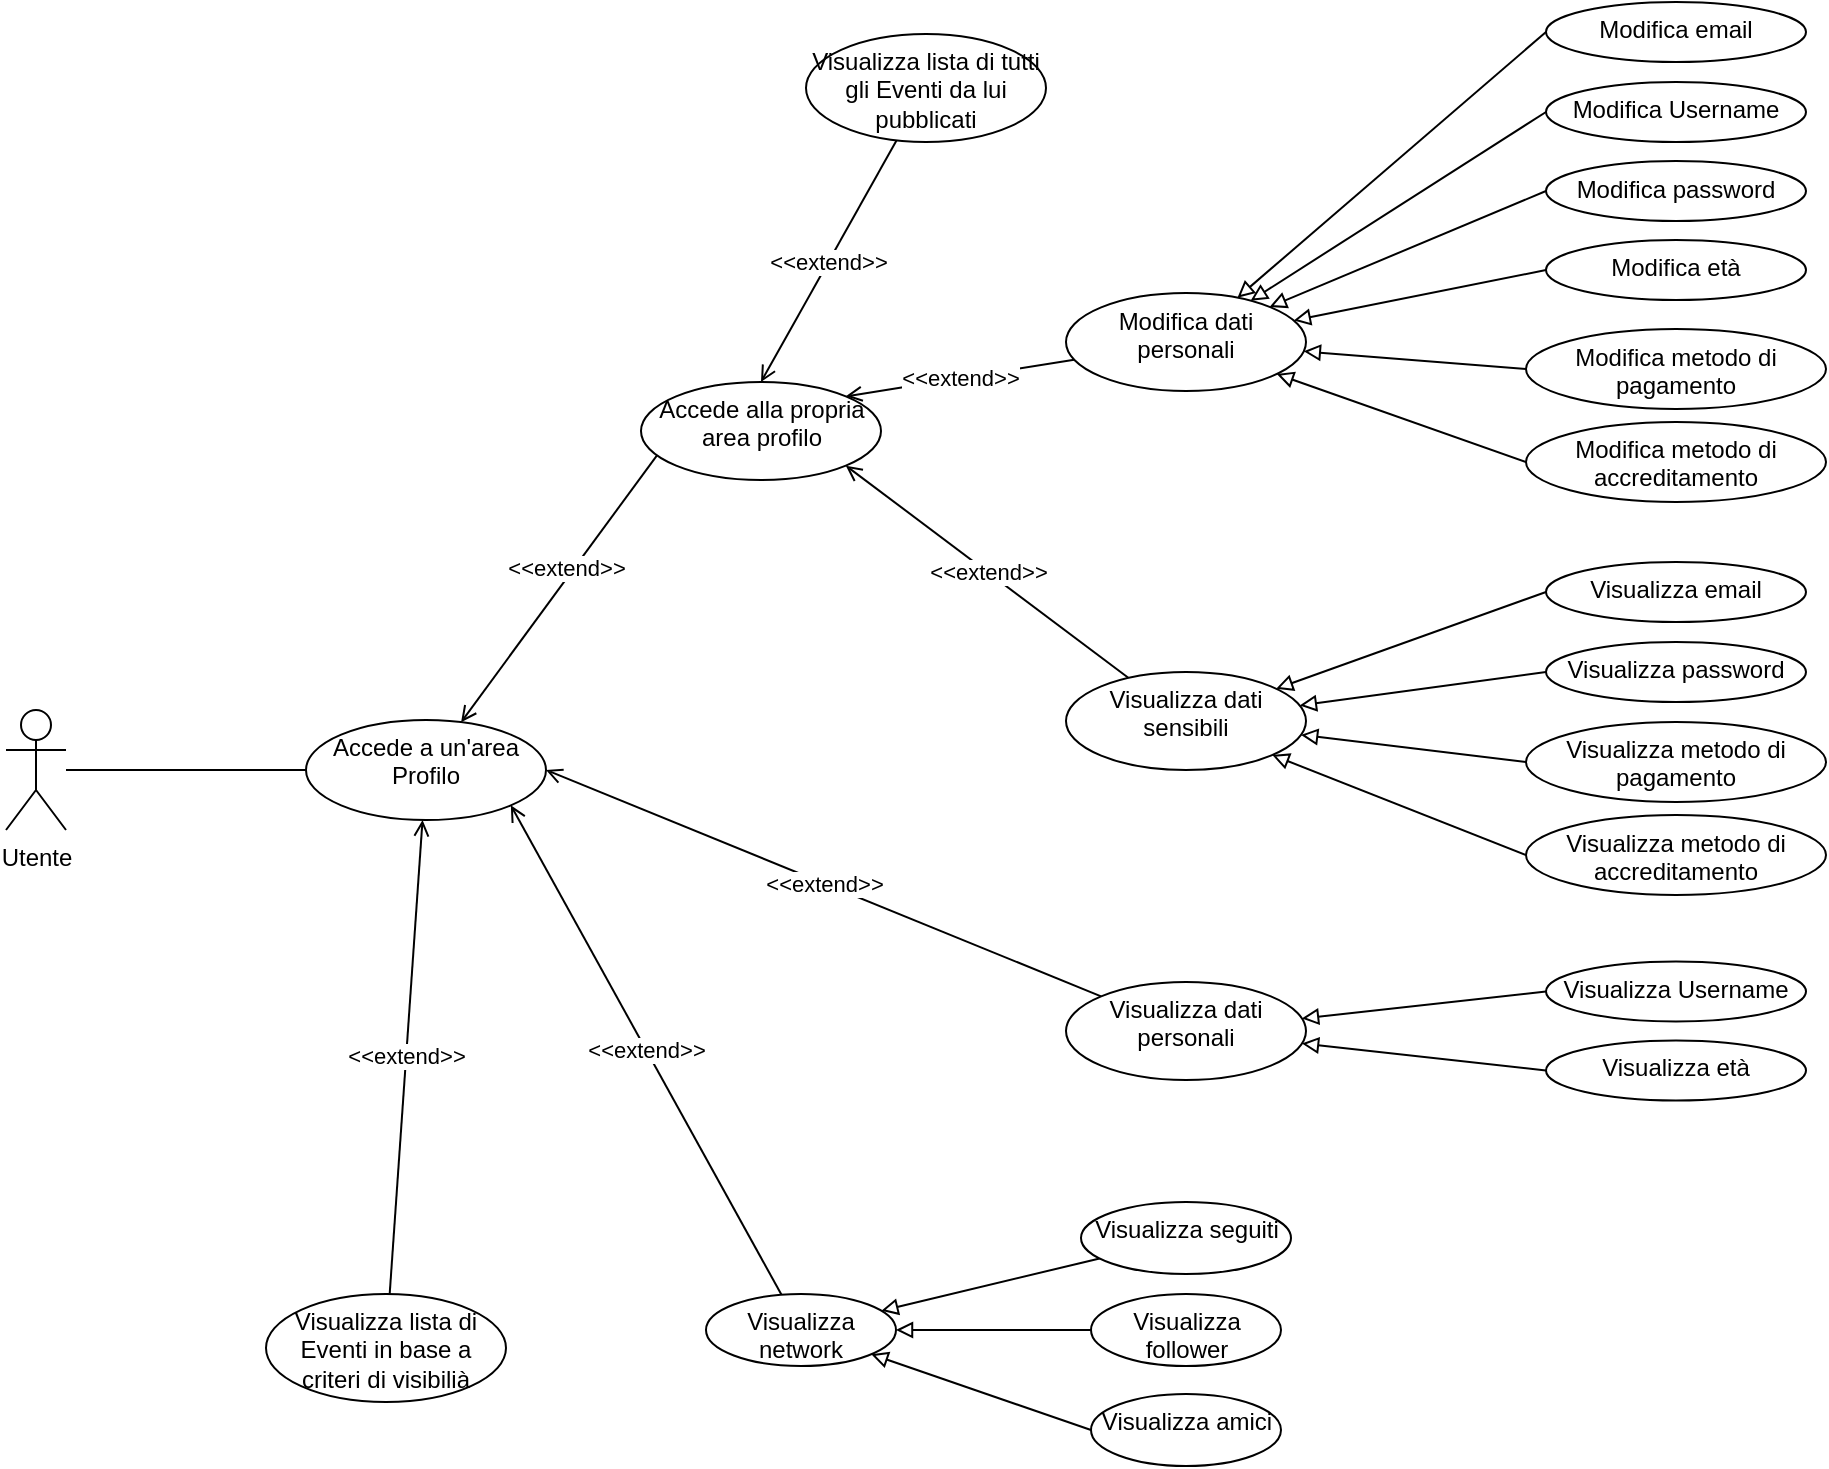<mxfile version="20.5.1" type="device"><diagram id="Wr_0o4pmyE1bCCx7sjbi" name="Page-1"><mxGraphModel dx="2593" dy="1398" grid="1" gridSize="10" guides="1" tooltips="1" connect="1" arrows="1" fold="1" page="1" pageScale="1" pageWidth="1169" pageHeight="827" math="0" shadow="0"><root><mxCell id="0"/><mxCell id="1" parent="0"/><mxCell id="iyFFHB_y0FC0StDA2iqr-3" value="" style="rounded=0;orthogonalLoop=1;jettySize=auto;html=1;endArrow=none;endFill=0;" parent="1" source="iyFFHB_y0FC0StDA2iqr-1" target="iyFFHB_y0FC0StDA2iqr-2" edge="1"><mxGeometry relative="1" as="geometry"/></mxCell><mxCell id="iyFFHB_y0FC0StDA2iqr-1" value="Utente" style="shape=umlActor;verticalLabelPosition=bottom;verticalAlign=top;html=1;" parent="1" vertex="1"><mxGeometry x="80" y="384" width="30" height="60" as="geometry"/></mxCell><mxCell id="iyFFHB_y0FC0StDA2iqr-21" style="edgeStyle=none;rounded=0;orthogonalLoop=1;jettySize=auto;html=1;endArrow=open;endFill=0;exitX=0.072;exitY=0.73;exitDx=0;exitDy=0;exitPerimeter=0;" parent="1" source="iyFFHB_y0FC0StDA2iqr-20" target="iyFFHB_y0FC0StDA2iqr-2" edge="1"><mxGeometry relative="1" as="geometry"/></mxCell><mxCell id="iyFFHB_y0FC0StDA2iqr-22" value="&amp;lt;&amp;lt;extend&amp;gt;&amp;gt;" style="edgeLabel;html=1;align=center;verticalAlign=middle;resizable=0;points=[];" parent="iyFFHB_y0FC0StDA2iqr-21" vertex="1" connectable="0"><mxGeometry x="-0.117" y="-3" relative="1" as="geometry"><mxPoint as="offset"/></mxGeometry></mxCell><mxCell id="TyvoUTfbR7GcYXZaCNUm-2" value="&amp;lt;&amp;lt;extend&amp;gt;&amp;gt;" style="edgeStyle=none;rounded=0;orthogonalLoop=1;jettySize=auto;html=1;endArrow=open;endFill=0;" parent="1" source="TyvoUTfbR7GcYXZaCNUm-1" target="iyFFHB_y0FC0StDA2iqr-2" edge="1"><mxGeometry relative="1" as="geometry"/></mxCell><mxCell id="iyFFHB_y0FC0StDA2iqr-2" value="Accede a un'area Profilo" style="ellipse;whiteSpace=wrap;html=1;verticalAlign=top;" parent="1" vertex="1"><mxGeometry x="230" y="389" width="120" height="50" as="geometry"/></mxCell><mxCell id="iyFFHB_y0FC0StDA2iqr-15" value="&amp;lt;&amp;lt;extend&amp;gt;&amp;gt;" style="edgeStyle=none;rounded=0;orthogonalLoop=1;jettySize=auto;html=1;entryX=1;entryY=0.5;entryDx=0;entryDy=0;endArrow=open;endFill=0;" parent="1" source="iyFFHB_y0FC0StDA2iqr-4" target="iyFFHB_y0FC0StDA2iqr-2" edge="1"><mxGeometry relative="1" as="geometry"/></mxCell><mxCell id="iyFFHB_y0FC0StDA2iqr-53" value="" style="edgeStyle=none;rounded=0;orthogonalLoop=1;jettySize=auto;html=1;endArrow=block;endFill=0;exitX=0;exitY=0.5;exitDx=0;exitDy=0;" parent="1" source="iyFFHB_y0FC0StDA2iqr-47" target="iyFFHB_y0FC0StDA2iqr-4" edge="1"><mxGeometry relative="1" as="geometry"/></mxCell><mxCell id="iyFFHB_y0FC0StDA2iqr-54" value="" style="edgeStyle=none;rounded=0;orthogonalLoop=1;jettySize=auto;html=1;endArrow=block;endFill=0;exitX=0;exitY=0.5;exitDx=0;exitDy=0;" parent="1" source="iyFFHB_y0FC0StDA2iqr-48" target="iyFFHB_y0FC0StDA2iqr-4" edge="1"><mxGeometry relative="1" as="geometry"/></mxCell><mxCell id="iyFFHB_y0FC0StDA2iqr-4" value="Visualizza dati personali" style="ellipse;whiteSpace=wrap;html=1;verticalAlign=top;" parent="1" vertex="1"><mxGeometry x="610" y="520" width="120" height="49" as="geometry"/></mxCell><mxCell id="iyFFHB_y0FC0StDA2iqr-9" value="" style="edgeStyle=none;rounded=0;orthogonalLoop=1;jettySize=auto;html=1;endArrow=block;endFill=0;" parent="1" source="iyFFHB_y0FC0StDA2iqr-8" target="iyFFHB_y0FC0StDA2iqr-5" edge="1"><mxGeometry relative="1" as="geometry"/></mxCell><mxCell id="iyFFHB_y0FC0StDA2iqr-11" value="" style="edgeStyle=none;rounded=0;orthogonalLoop=1;jettySize=auto;html=1;endArrow=block;endFill=0;" parent="1" source="iyFFHB_y0FC0StDA2iqr-10" target="iyFFHB_y0FC0StDA2iqr-5" edge="1"><mxGeometry relative="1" as="geometry"/></mxCell><mxCell id="iyFFHB_y0FC0StDA2iqr-13" style="edgeStyle=none;rounded=0;orthogonalLoop=1;jettySize=auto;html=1;endArrow=block;endFill=0;exitX=0;exitY=0.5;exitDx=0;exitDy=0;" parent="1" source="iyFFHB_y0FC0StDA2iqr-12" target="iyFFHB_y0FC0StDA2iqr-5" edge="1"><mxGeometry relative="1" as="geometry"/></mxCell><mxCell id="iyFFHB_y0FC0StDA2iqr-14" value="&amp;lt;&amp;lt;extend&amp;gt;&amp;gt;" style="edgeStyle=none;rounded=0;orthogonalLoop=1;jettySize=auto;html=1;entryX=1;entryY=1;entryDx=0;entryDy=0;endArrow=open;endFill=0;" parent="1" source="iyFFHB_y0FC0StDA2iqr-5" target="iyFFHB_y0FC0StDA2iqr-2" edge="1"><mxGeometry relative="1" as="geometry"/></mxCell><mxCell id="iyFFHB_y0FC0StDA2iqr-5" value="Visualizza network" style="ellipse;whiteSpace=wrap;html=1;verticalAlign=top;" parent="1" vertex="1"><mxGeometry x="430" y="676" width="95" height="36" as="geometry"/></mxCell><mxCell id="iyFFHB_y0FC0StDA2iqr-8" value="Visualizza seguiti" style="ellipse;whiteSpace=wrap;html=1;verticalAlign=top;" parent="1" vertex="1"><mxGeometry x="617.5" y="630" width="105" height="36" as="geometry"/></mxCell><mxCell id="iyFFHB_y0FC0StDA2iqr-10" value="Visualizza follower" style="ellipse;whiteSpace=wrap;html=1;verticalAlign=top;" parent="1" vertex="1"><mxGeometry x="622.5" y="676" width="95" height="36" as="geometry"/></mxCell><mxCell id="iyFFHB_y0FC0StDA2iqr-12" value="Visualizza amici" style="ellipse;whiteSpace=wrap;html=1;verticalAlign=top;" parent="1" vertex="1"><mxGeometry x="622.5" y="726" width="95" height="36" as="geometry"/></mxCell><mxCell id="iyFFHB_y0FC0StDA2iqr-20" value="Accede alla propria area profilo" style="ellipse;whiteSpace=wrap;html=1;verticalAlign=top;" parent="1" vertex="1"><mxGeometry x="397.5" y="220" width="120" height="49" as="geometry"/></mxCell><mxCell id="iyFFHB_y0FC0StDA2iqr-26" value="&amp;lt;&amp;lt;extend&amp;gt;&amp;gt;" style="edgeStyle=none;rounded=0;orthogonalLoop=1;jettySize=auto;html=1;entryX=1;entryY=1;entryDx=0;entryDy=0;endArrow=open;endFill=0;" parent="1" source="iyFFHB_y0FC0StDA2iqr-23" target="iyFFHB_y0FC0StDA2iqr-20" edge="1"><mxGeometry relative="1" as="geometry"/></mxCell><mxCell id="iyFFHB_y0FC0StDA2iqr-49" value="" style="edgeStyle=none;rounded=0;orthogonalLoop=1;jettySize=auto;html=1;endArrow=block;endFill=0;exitX=0;exitY=0.5;exitDx=0;exitDy=0;" parent="1" source="iyFFHB_y0FC0StDA2iqr-43" target="iyFFHB_y0FC0StDA2iqr-23" edge="1"><mxGeometry relative="1" as="geometry"/></mxCell><mxCell id="iyFFHB_y0FC0StDA2iqr-50" value="" style="edgeStyle=none;rounded=0;orthogonalLoop=1;jettySize=auto;html=1;endArrow=block;endFill=0;exitX=0;exitY=0.5;exitDx=0;exitDy=0;" parent="1" source="iyFFHB_y0FC0StDA2iqr-44" target="iyFFHB_y0FC0StDA2iqr-23" edge="1"><mxGeometry relative="1" as="geometry"/></mxCell><mxCell id="iyFFHB_y0FC0StDA2iqr-51" value="" style="edgeStyle=none;rounded=0;orthogonalLoop=1;jettySize=auto;html=1;endArrow=block;endFill=0;exitX=0;exitY=0.5;exitDx=0;exitDy=0;" parent="1" source="iyFFHB_y0FC0StDA2iqr-46" target="iyFFHB_y0FC0StDA2iqr-23" edge="1"><mxGeometry relative="1" as="geometry"/></mxCell><mxCell id="iyFFHB_y0FC0StDA2iqr-52" value="" style="edgeStyle=none;rounded=0;orthogonalLoop=1;jettySize=auto;html=1;endArrow=block;endFill=0;exitX=0;exitY=0.5;exitDx=0;exitDy=0;" parent="1" source="iyFFHB_y0FC0StDA2iqr-45" target="iyFFHB_y0FC0StDA2iqr-23" edge="1"><mxGeometry relative="1" as="geometry"/></mxCell><mxCell id="iyFFHB_y0FC0StDA2iqr-23" value="Visualizza dati sensibili" style="ellipse;whiteSpace=wrap;html=1;verticalAlign=top;" parent="1" vertex="1"><mxGeometry x="610" y="365" width="120" height="49" as="geometry"/></mxCell><mxCell id="iyFFHB_y0FC0StDA2iqr-25" value="&amp;lt;&amp;lt;extend&amp;gt;&amp;gt;" style="edgeStyle=none;rounded=0;orthogonalLoop=1;jettySize=auto;html=1;entryX=1;entryY=0;entryDx=0;entryDy=0;endArrow=open;endFill=0;" parent="1" source="iyFFHB_y0FC0StDA2iqr-24" target="iyFFHB_y0FC0StDA2iqr-20" edge="1"><mxGeometry relative="1" as="geometry"/></mxCell><mxCell id="iyFFHB_y0FC0StDA2iqr-34" value="" style="edgeStyle=none;rounded=0;orthogonalLoop=1;jettySize=auto;html=1;endArrow=block;endFill=0;exitX=0;exitY=0.5;exitDx=0;exitDy=0;" parent="1" source="iyFFHB_y0FC0StDA2iqr-27" target="iyFFHB_y0FC0StDA2iqr-24" edge="1"><mxGeometry relative="1" as="geometry"/></mxCell><mxCell id="iyFFHB_y0FC0StDA2iqr-35" value="" style="edgeStyle=none;rounded=0;orthogonalLoop=1;jettySize=auto;html=1;endArrow=block;endFill=0;exitX=0;exitY=0.5;exitDx=0;exitDy=0;" parent="1" source="iyFFHB_y0FC0StDA2iqr-29" target="iyFFHB_y0FC0StDA2iqr-24" edge="1"><mxGeometry relative="1" as="geometry"/></mxCell><mxCell id="iyFFHB_y0FC0StDA2iqr-36" value="" style="edgeStyle=none;rounded=0;orthogonalLoop=1;jettySize=auto;html=1;endArrow=block;endFill=0;exitX=0;exitY=0.5;exitDx=0;exitDy=0;" parent="1" source="iyFFHB_y0FC0StDA2iqr-30" target="iyFFHB_y0FC0StDA2iqr-24" edge="1"><mxGeometry relative="1" as="geometry"/></mxCell><mxCell id="iyFFHB_y0FC0StDA2iqr-37" value="" style="edgeStyle=none;rounded=0;orthogonalLoop=1;jettySize=auto;html=1;endArrow=block;endFill=0;exitX=0;exitY=0.5;exitDx=0;exitDy=0;" parent="1" source="iyFFHB_y0FC0StDA2iqr-31" target="iyFFHB_y0FC0StDA2iqr-24" edge="1"><mxGeometry relative="1" as="geometry"/></mxCell><mxCell id="iyFFHB_y0FC0StDA2iqr-38" value="" style="edgeStyle=none;rounded=0;orthogonalLoop=1;jettySize=auto;html=1;endArrow=block;endFill=0;exitX=0;exitY=0.5;exitDx=0;exitDy=0;" parent="1" source="iyFFHB_y0FC0StDA2iqr-33" target="iyFFHB_y0FC0StDA2iqr-24" edge="1"><mxGeometry relative="1" as="geometry"/></mxCell><mxCell id="iyFFHB_y0FC0StDA2iqr-39" value="" style="edgeStyle=none;rounded=0;orthogonalLoop=1;jettySize=auto;html=1;endArrow=block;endFill=0;exitX=0;exitY=0.5;exitDx=0;exitDy=0;" parent="1" source="iyFFHB_y0FC0StDA2iqr-32" target="iyFFHB_y0FC0StDA2iqr-24" edge="1"><mxGeometry relative="1" as="geometry"/></mxCell><mxCell id="iyFFHB_y0FC0StDA2iqr-24" value="Modifica dati personali" style="ellipse;whiteSpace=wrap;html=1;verticalAlign=top;" parent="1" vertex="1"><mxGeometry x="610" y="175.5" width="120" height="49" as="geometry"/></mxCell><mxCell id="iyFFHB_y0FC0StDA2iqr-27" value="Modifica email" style="ellipse;whiteSpace=wrap;html=1;verticalAlign=top;" parent="1" vertex="1"><mxGeometry x="850" y="30" width="130" height="30" as="geometry"/></mxCell><mxCell id="iyFFHB_y0FC0StDA2iqr-29" value="Modifica Username" style="ellipse;whiteSpace=wrap;html=1;verticalAlign=top;" parent="1" vertex="1"><mxGeometry x="850" y="70" width="130" height="30" as="geometry"/></mxCell><mxCell id="iyFFHB_y0FC0StDA2iqr-30" value="Modifica password" style="ellipse;whiteSpace=wrap;html=1;verticalAlign=top;" parent="1" vertex="1"><mxGeometry x="850" y="109.5" width="130" height="30" as="geometry"/></mxCell><mxCell id="iyFFHB_y0FC0StDA2iqr-31" value="Modifica età" style="ellipse;whiteSpace=wrap;html=1;verticalAlign=top;" parent="1" vertex="1"><mxGeometry x="850" y="149" width="130" height="30" as="geometry"/></mxCell><mxCell id="iyFFHB_y0FC0StDA2iqr-32" value="Modifica metodo di accreditamento" style="ellipse;whiteSpace=wrap;html=1;verticalAlign=top;" parent="1" vertex="1"><mxGeometry x="840" y="240" width="150" height="40" as="geometry"/></mxCell><mxCell id="iyFFHB_y0FC0StDA2iqr-33" value="Modifica metodo di pagamento" style="ellipse;whiteSpace=wrap;html=1;verticalAlign=top;" parent="1" vertex="1"><mxGeometry x="840" y="193.5" width="150" height="40" as="geometry"/></mxCell><mxCell id="iyFFHB_y0FC0StDA2iqr-43" value="Visualizza email" style="ellipse;whiteSpace=wrap;html=1;verticalAlign=top;" parent="1" vertex="1"><mxGeometry x="850" y="310" width="130" height="30" as="geometry"/></mxCell><mxCell id="iyFFHB_y0FC0StDA2iqr-44" value="Visualizza password" style="ellipse;whiteSpace=wrap;html=1;verticalAlign=top;" parent="1" vertex="1"><mxGeometry x="850" y="350" width="130" height="30" as="geometry"/></mxCell><mxCell id="iyFFHB_y0FC0StDA2iqr-45" value="Visualizza metodo di accreditamento" style="ellipse;whiteSpace=wrap;html=1;verticalAlign=top;" parent="1" vertex="1"><mxGeometry x="840" y="436.5" width="150" height="40" as="geometry"/></mxCell><mxCell id="iyFFHB_y0FC0StDA2iqr-46" value="Visualizza metodo di pagamento" style="ellipse;whiteSpace=wrap;html=1;verticalAlign=top;" parent="1" vertex="1"><mxGeometry x="840" y="390" width="150" height="40" as="geometry"/></mxCell><mxCell id="iyFFHB_y0FC0StDA2iqr-47" value="Visualizza Username" style="ellipse;whiteSpace=wrap;html=1;verticalAlign=top;" parent="1" vertex="1"><mxGeometry x="850" y="509.75" width="130" height="30" as="geometry"/></mxCell><mxCell id="iyFFHB_y0FC0StDA2iqr-48" value="Visualizza età" style="ellipse;whiteSpace=wrap;html=1;verticalAlign=top;" parent="1" vertex="1"><mxGeometry x="850" y="549.25" width="130" height="30" as="geometry"/></mxCell><mxCell id="TyvoUTfbR7GcYXZaCNUm-1" value="Visualizza lista di Eventi in base a criteri di visibilià" style="ellipse;whiteSpace=wrap;html=1;verticalAlign=top;" parent="1" vertex="1"><mxGeometry x="210" y="676" width="120" height="54" as="geometry"/></mxCell><mxCell id="YqtqDC-kLBVEq_zig7JY-3" value="&amp;lt;&amp;lt;extend&amp;gt;&amp;gt;" style="rounded=0;orthogonalLoop=1;jettySize=auto;html=1;entryX=0.5;entryY=0;entryDx=0;entryDy=0;endArrow=open;endFill=0;" edge="1" parent="1" source="YqtqDC-kLBVEq_zig7JY-1" target="iyFFHB_y0FC0StDA2iqr-20"><mxGeometry relative="1" as="geometry"/></mxCell><mxCell id="YqtqDC-kLBVEq_zig7JY-1" value="Visualizza lista di tutti gli Eventi da lui pubblicati" style="ellipse;whiteSpace=wrap;html=1;verticalAlign=top;" vertex="1" parent="1"><mxGeometry x="480" y="46" width="120" height="54" as="geometry"/></mxCell></root></mxGraphModel></diagram></mxfile>